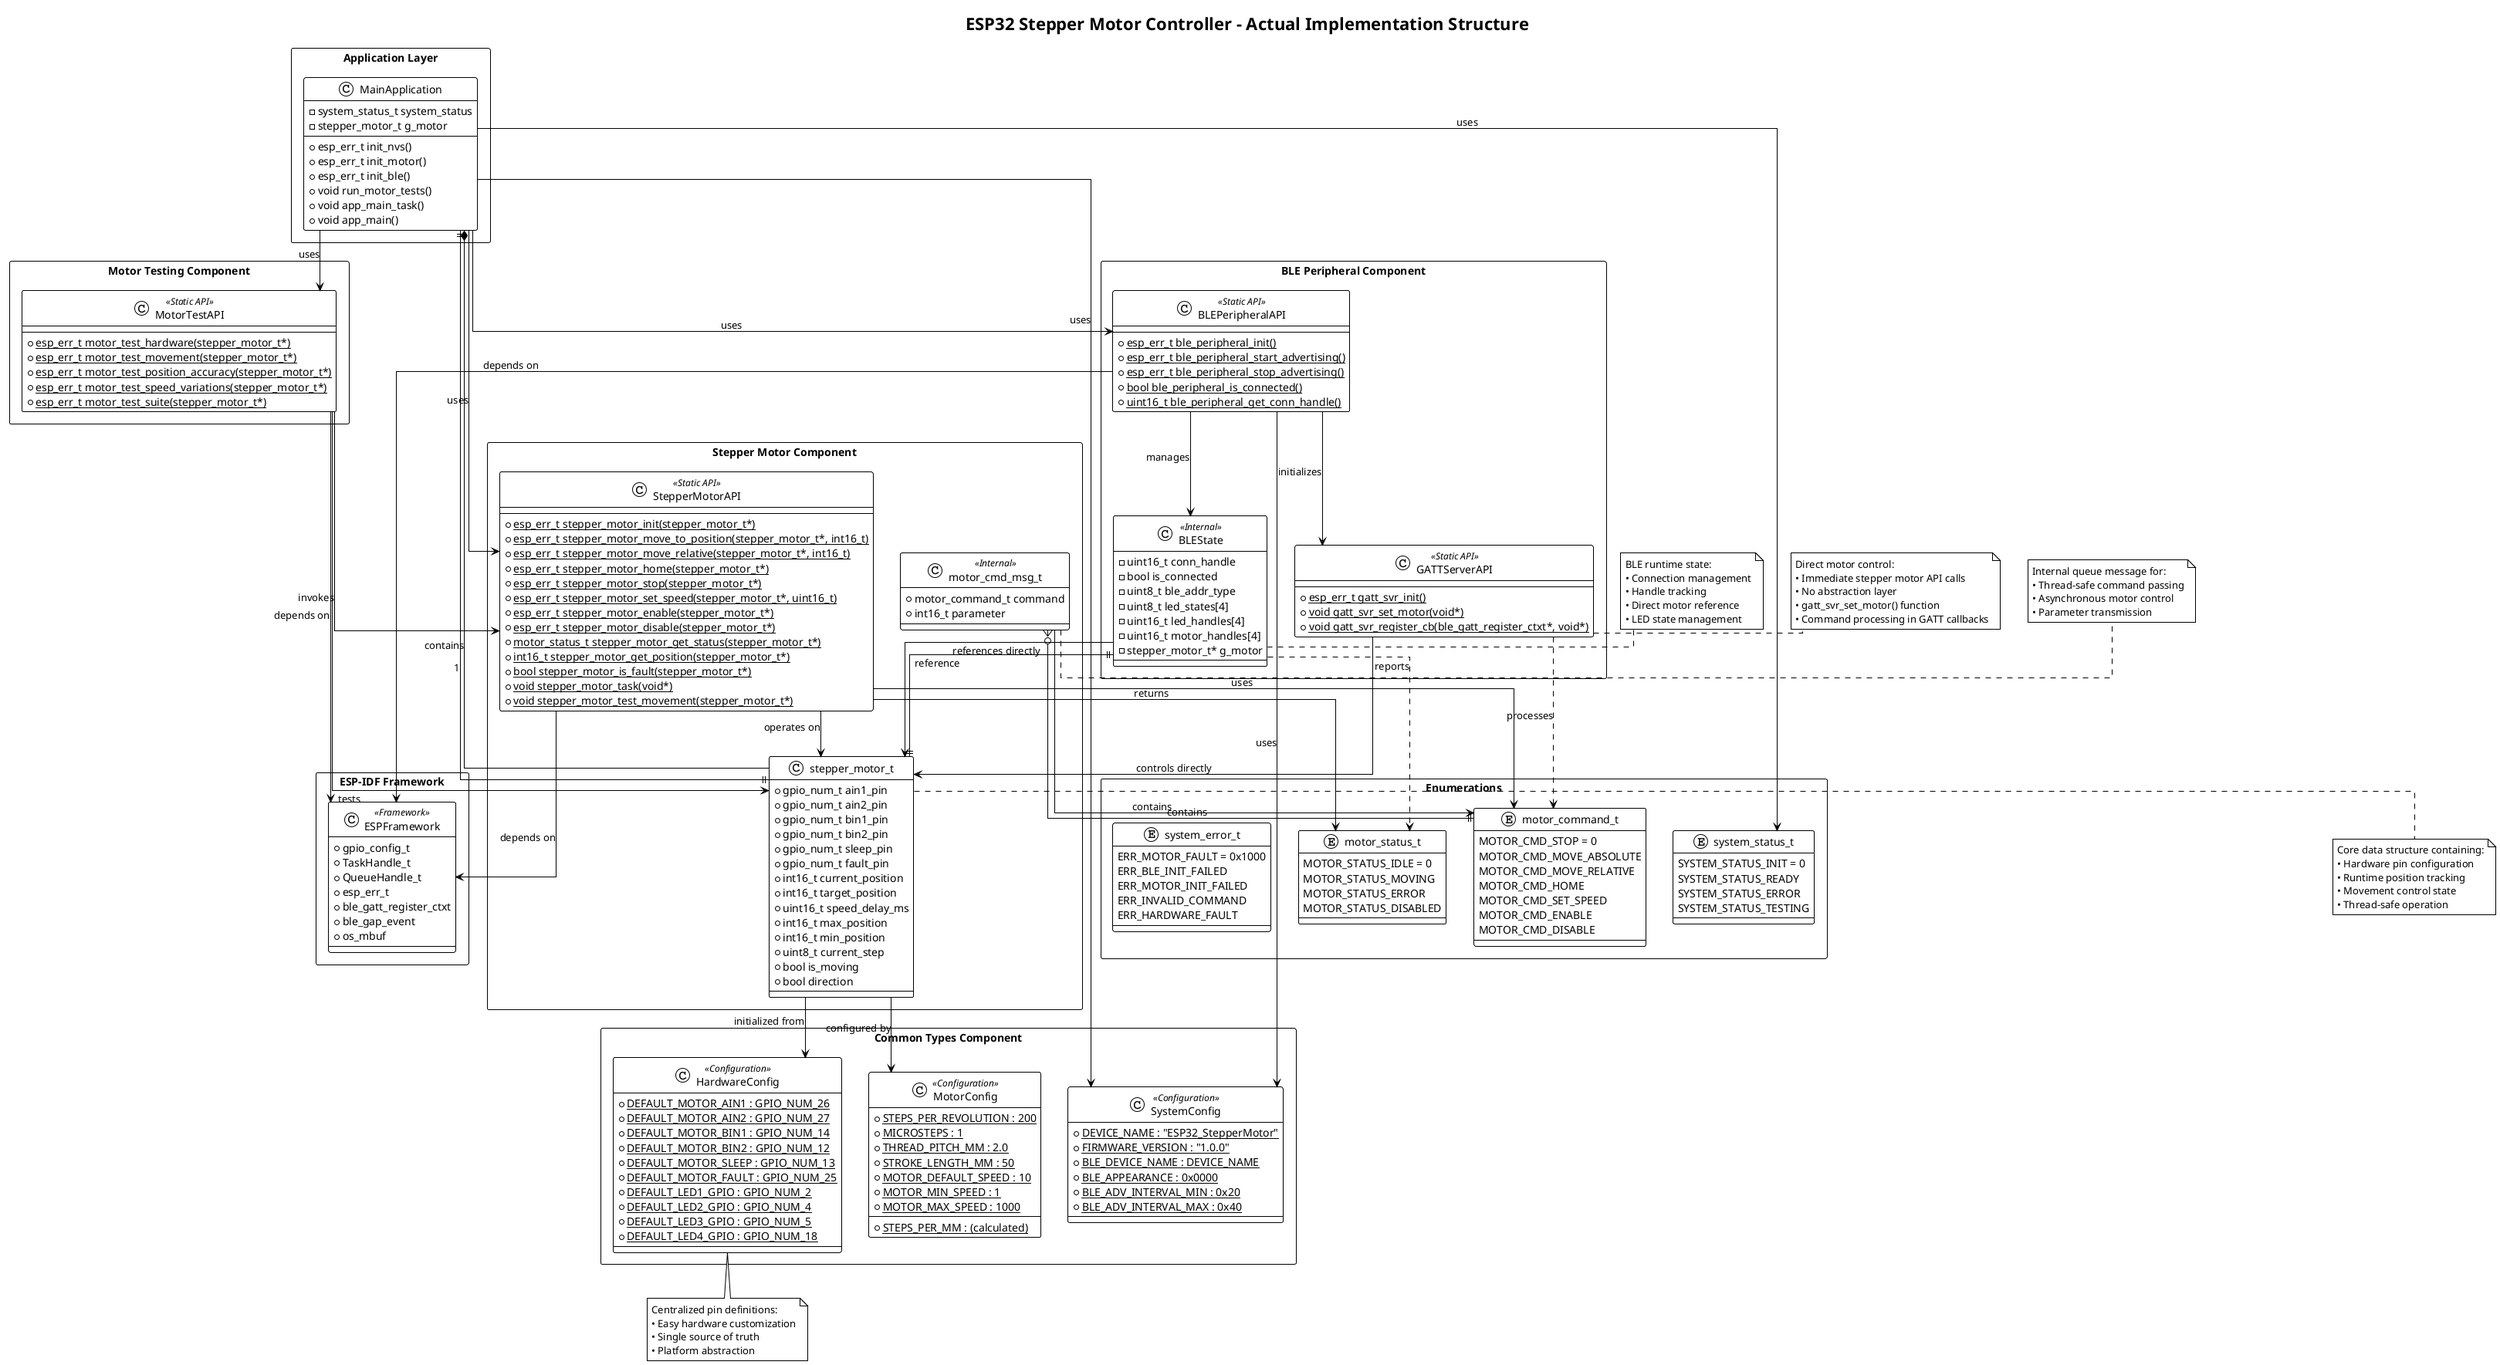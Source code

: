 @startuml ESP32_Actual_Class_Structure
!theme plain
skinparam linetype ortho
skinparam packageStyle rectangle

title ESP32 Stepper Motor Controller - Actual Implementation Structure

' Define packages for different layers
package "Application Layer" as AppLayer {
    class MainApplication {
        - system_status_t system_status
        - stepper_motor_t g_motor
        + esp_err_t init_nvs()
        + esp_err_t init_motor()
        + esp_err_t init_ble()
        + void run_motor_tests()
        + void app_main_task()
        + void app_main()
    }
}

package "Stepper Motor Component" as StepperPkg {
    ' Main motor structure
    class stepper_motor_t {
        ' Hardware Configuration
        + gpio_num_t ain1_pin
        + gpio_num_t ain2_pin
        + gpio_num_t bin1_pin
        + gpio_num_t bin2_pin
        + gpio_num_t sleep_pin
        + gpio_num_t fault_pin
        ' Runtime State
        + int16_t current_position
        + int16_t target_position
        + uint16_t speed_delay_ms
        + int16_t max_position
        + int16_t min_position
        + uint8_t current_step
        + bool is_moving
        + bool direction
    }
    
    ' Command message structure
    class motor_cmd_msg_t <<Internal>> {
        + motor_command_t command
        + int16_t parameter
    }
    
    ' Motor API (actual implementation)
    class StepperMotorAPI <<Static API>> {
        + {static} esp_err_t stepper_motor_init(stepper_motor_t*)
        + {static} esp_err_t stepper_motor_move_to_position(stepper_motor_t*, int16_t)
        + {static} esp_err_t stepper_motor_move_relative(stepper_motor_t*, int16_t)
        + {static} esp_err_t stepper_motor_home(stepper_motor_t*)
        + {static} esp_err_t stepper_motor_stop(stepper_motor_t*)
        + {static} esp_err_t stepper_motor_set_speed(stepper_motor_t*, uint16_t)
        + {static} esp_err_t stepper_motor_enable(stepper_motor_t*)
        + {static} esp_err_t stepper_motor_disable(stepper_motor_t*)
        + {static} motor_status_t stepper_motor_get_status(stepper_motor_t*)
        + {static} int16_t stepper_motor_get_position(stepper_motor_t*)
        + {static} bool stepper_motor_is_fault(stepper_motor_t*)
        + {static} void stepper_motor_task(void*)
        + {static} void stepper_motor_test_movement(stepper_motor_t*)
    }
}

package "BLE Peripheral Component" as BLEPkg {
    ' BLE Peripheral API
    class BLEPeripheralAPI <<Static API>> {
        + {static} esp_err_t ble_peripheral_init()
        + {static} esp_err_t ble_peripheral_start_advertising()
        + {static} esp_err_t ble_peripheral_stop_advertising()
        + {static} bool ble_peripheral_is_connected()
        + {static} uint16_t ble_peripheral_get_conn_handle()
    }
    
    ' GATT Server API (actual implementation)
    class GATTServerAPI <<Static API>> {
        + {static} esp_err_t gatt_svr_init()
        + {static} void gatt_svr_set_motor(void*)
        + {static} void gatt_svr_register_cb(ble_gatt_register_ctxt*, void*)
    }
    
    ' BLE State Management (actual implementation)
    class BLEState <<Internal>> {
        - uint16_t conn_handle
        - bool is_connected
        - uint8_t ble_addr_type
        - uint8_t led_states[4]
        - uint16_t led_handles[4]
        - uint16_t motor_handles[4]
        - stepper_motor_t* g_motor
    }
}

package "Motor Testing Component" as TestPkg {
    class MotorTestAPI <<Static API>> {
        + {static} esp_err_t motor_test_hardware(stepper_motor_t*)
        + {static} esp_err_t motor_test_movement(stepper_motor_t*)
        + {static} esp_err_t motor_test_position_accuracy(stepper_motor_t*)
        + {static} esp_err_t motor_test_speed_variations(stepper_motor_t*)
        + {static} esp_err_t motor_test_suite(stepper_motor_t*)
    }
}

package "Common Types Component" as CommonPkg {
    ' Hardware Configuration
    class HardwareConfig <<Configuration>> {
        + {static} DEFAULT_MOTOR_AIN1 : GPIO_NUM_26
        + {static} DEFAULT_MOTOR_AIN2 : GPIO_NUM_27
        + {static} DEFAULT_MOTOR_BIN1 : GPIO_NUM_14
        + {static} DEFAULT_MOTOR_BIN2 : GPIO_NUM_12
        + {static} DEFAULT_MOTOR_SLEEP : GPIO_NUM_13
        + {static} DEFAULT_MOTOR_FAULT : GPIO_NUM_25
        + {static} DEFAULT_LED1_GPIO : GPIO_NUM_2
        + {static} DEFAULT_LED2_GPIO : GPIO_NUM_4
        + {static} DEFAULT_LED3_GPIO : GPIO_NUM_5
        + {static} DEFAULT_LED4_GPIO : GPIO_NUM_18
    }
    
    ' System Configuration
    class SystemConfig <<Configuration>> {
        + {static} DEVICE_NAME : "ESP32_StepperMotor"
        + {static} FIRMWARE_VERSION : "1.0.0"
        + {static} BLE_DEVICE_NAME : DEVICE_NAME
        + {static} BLE_APPEARANCE : 0x0000
        + {static} BLE_ADV_INTERVAL_MIN : 0x20
        + {static} BLE_ADV_INTERVAL_MAX : 0x40
    }
    
    ' Motor Configuration
    class MotorConfig <<Configuration>> {
        + {static} STEPS_PER_REVOLUTION : 200
        + {static} MICROSTEPS : 1
        + {static} THREAD_PITCH_MM : 2.0
        + {static} STEPS_PER_MM : (calculated)
        + {static} STROKE_LENGTH_MM : 50
        + {static} MOTOR_DEFAULT_SPEED : 10
        + {static} MOTOR_MIN_SPEED : 1
        + {static} MOTOR_MAX_SPEED : 1000
    }
}

package "Enumerations" as EnumPkg {
    enum motor_command_t {
        MOTOR_CMD_STOP = 0
        MOTOR_CMD_MOVE_ABSOLUTE
        MOTOR_CMD_MOVE_RELATIVE
        MOTOR_CMD_HOME
        MOTOR_CMD_SET_SPEED
        MOTOR_CMD_ENABLE
        MOTOR_CMD_DISABLE
    }
    
    enum motor_status_t {
        MOTOR_STATUS_IDLE = 0
        MOTOR_STATUS_MOVING
        MOTOR_STATUS_ERROR
        MOTOR_STATUS_DISABLED
    }
    
    enum system_status_t {
        SYSTEM_STATUS_INIT = 0
        SYSTEM_STATUS_READY
        SYSTEM_STATUS_ERROR
        SYSTEM_STATUS_TESTING
    }
    
    enum system_error_t {
        ERR_MOTOR_FAULT = 0x1000
        ERR_BLE_INIT_FAILED
        ERR_MOTOR_INIT_FAILED
        ERR_INVALID_COMMAND
        ERR_HARDWARE_FAULT
    }
}

package "ESP-IDF Framework" as FrameworkPkg {
    class ESPFramework <<Framework>> {
        + gpio_config_t
        + TaskHandle_t
        + QueueHandle_t
        + esp_err_t
        + ble_gatt_register_ctxt
        + ble_gap_event
        + os_mbuf
    }
}

' Relationships - Actual Implementation
MainApplication *-- stepper_motor_t : contains
MainApplication --> StepperMotorAPI : uses
MainApplication --> BLEPeripheralAPI : uses
MainApplication --> MotorTestAPI : uses
MainApplication --> system_status_t : uses

' Component Internal Relationships
StepperMotorAPI --> stepper_motor_t : operates on
StepperMotorAPI --> motor_command_t : uses
StepperMotorAPI --> motor_status_t : returns
motor_cmd_msg_t --> motor_command_t : contains

' BLE Component Relationships (actual direct coupling)
BLEState --> stepper_motor_t : references directly
GATTServerAPI --> stepper_motor_t : controls directly
BLEPeripheralAPI --> BLEState : manages
BLEPeripheralAPI --> GATTServerAPI : initializes

' Configuration Dependencies
stepper_motor_t --> HardwareConfig : initialized from
stepper_motor_t --> MotorConfig : configured by
BLEPeripheralAPI --> SystemConfig : uses
MainApplication --> SystemConfig : uses

' Testing Relationships
MotorTestAPI --> stepper_motor_t : tests
MotorTestAPI --> StepperMotorAPI : invokes

' Framework Dependencies
StepperMotorAPI --> ESPFramework : depends on
BLEPeripheralAPI --> ESPFramework : depends on
MotorTestAPI --> ESPFramework : depends on

' Cross-component usage (actual implementation)
GATTServerAPI ..> motor_command_t : processes
BLEState ..> motor_status_t : reports

' Notes with actual implementation details
note right of stepper_motor_t : Core data structure containing:\n• Hardware pin configuration\n• Runtime position tracking\n• Movement control state\n• Thread-safe operation
note right of motor_cmd_msg_t : Internal queue message for:\n• Thread-safe command passing\n• Asynchronous motor control\n• Parameter transmission
note bottom of HardwareConfig : Centralized pin definitions:\n• Easy hardware customization\n• Single source of truth\n• Platform abstraction
note left of BLEState : BLE runtime state:\n• Connection management\n• Handle tracking\n• Direct motor reference\n• LED state management
note right of GATTServerAPI : Direct motor control:\n• Immediate stepper motor API calls\n• No abstraction layer\n• gatt_svr_set_motor() function\n• Command processing in GATT callbacks

' Multiplicity indicators
MainApplication ||--|| stepper_motor_t : "1"
BLEState ||--|| stepper_motor_t : "reference"
motor_cmd_msg_t }o--|| motor_command_t : "contains"

@enduml 